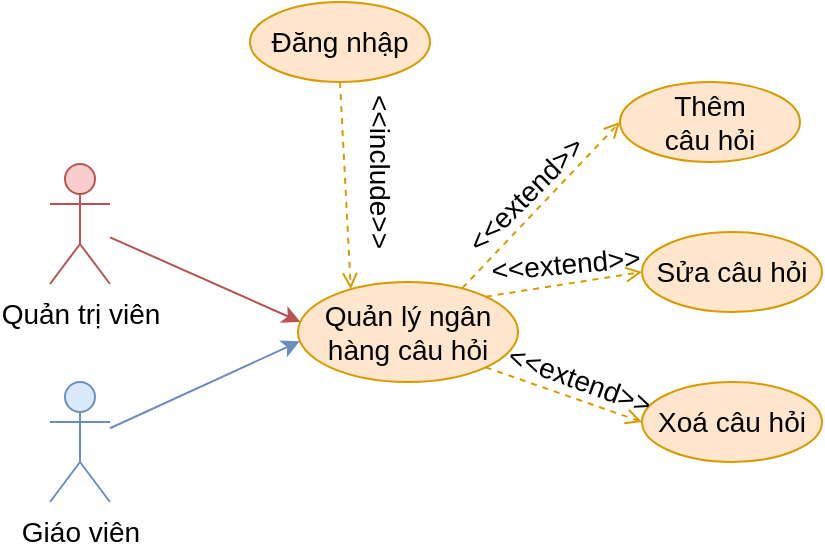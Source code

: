 <mxfile version="22.1.16" type="device">
  <diagram name="Page-1" id="JFZ-OzBxf2n8v7GRhNrI">
    <mxGraphModel dx="1050" dy="621" grid="1" gridSize="10" guides="1" tooltips="1" connect="1" arrows="1" fold="1" page="1" pageScale="1" pageWidth="850" pageHeight="1100" math="0" shadow="0">
      <root>
        <mxCell id="0" />
        <mxCell id="1" parent="0" />
        <mxCell id="iKZzMVoUA7OPViATksv6-1" value="Quản lý ngân hàng câu hỏi" style="ellipse;whiteSpace=wrap;html=1;fillColor=#ffe6cc;strokeColor=#d79b00;fontSize=14;" vertex="1" parent="1">
          <mxGeometry x="414" y="290" width="110" height="50" as="geometry" />
        </mxCell>
        <mxCell id="iKZzMVoUA7OPViATksv6-2" style="rounded=0;orthogonalLoop=1;jettySize=auto;html=1;entryX=0;entryY=0.5;entryDx=0;entryDy=0;fillColor=#ffe6cc;strokeColor=#d79b00;exitX=0.747;exitY=0.061;exitDx=0;exitDy=0;exitPerimeter=0;dashed=1;fontSize=14;endArrow=open;endFill=0;" edge="1" parent="1" source="iKZzMVoUA7OPViATksv6-1" target="iKZzMVoUA7OPViATksv6-5">
          <mxGeometry relative="1" as="geometry">
            <mxPoint x="495" y="263" as="sourcePoint" />
          </mxGeometry>
        </mxCell>
        <mxCell id="iKZzMVoUA7OPViATksv6-3" style="rounded=0;orthogonalLoop=1;jettySize=auto;html=1;entryX=0;entryY=0.5;entryDx=0;entryDy=0;fillColor=#ffe6cc;strokeColor=#d79b00;exitX=1;exitY=0;exitDx=0;exitDy=0;dashed=1;fontSize=14;endArrow=open;endFill=0;" edge="1" parent="1" source="iKZzMVoUA7OPViATksv6-1" target="iKZzMVoUA7OPViATksv6-6">
          <mxGeometry relative="1" as="geometry">
            <mxPoint x="516" y="280" as="sourcePoint" />
          </mxGeometry>
        </mxCell>
        <mxCell id="iKZzMVoUA7OPViATksv6-4" style="rounded=0;orthogonalLoop=1;jettySize=auto;html=1;exitX=1;exitY=1;exitDx=0;exitDy=0;entryX=0;entryY=0.5;entryDx=0;entryDy=0;fillColor=#ffe6cc;strokeColor=#d79b00;dashed=1;fontSize=14;endArrow=open;endFill=0;" edge="1" parent="1" source="iKZzMVoUA7OPViATksv6-1" target="iKZzMVoUA7OPViATksv6-7">
          <mxGeometry relative="1" as="geometry">
            <mxPoint x="503" y="294" as="sourcePoint" />
          </mxGeometry>
        </mxCell>
        <mxCell id="iKZzMVoUA7OPViATksv6-5" value="Thêm&lt;br&gt;câu hỏi" style="ellipse;whiteSpace=wrap;html=1;fillColor=#ffe6cc;strokeColor=#d79b00;fontSize=14;" vertex="1" parent="1">
          <mxGeometry x="575" y="190" width="90" height="40" as="geometry" />
        </mxCell>
        <mxCell id="iKZzMVoUA7OPViATksv6-6" value="Sửa câu hỏi" style="ellipse;whiteSpace=wrap;html=1;fillColor=#ffe6cc;strokeColor=#d79b00;fontSize=14;" vertex="1" parent="1">
          <mxGeometry x="586" y="265" width="90" height="40" as="geometry" />
        </mxCell>
        <mxCell id="iKZzMVoUA7OPViATksv6-7" value="Xoá câu hỏi" style="ellipse;whiteSpace=wrap;html=1;fillColor=#ffe6cc;strokeColor=#d79b00;fontSize=14;" vertex="1" parent="1">
          <mxGeometry x="586" y="340" width="90" height="40" as="geometry" />
        </mxCell>
        <mxCell id="iKZzMVoUA7OPViATksv6-8" value="&lt;font style=&quot;font-size: 14px;&quot;&gt;&amp;lt;&amp;lt;extend&amp;gt;&amp;gt;&lt;/font&gt;" style="text;html=1;strokeColor=none;fillColor=none;align=center;verticalAlign=middle;whiteSpace=wrap;rounded=0;rotation=-45;fontSize=14;" vertex="1" parent="1">
          <mxGeometry x="498" y="231" width="60" height="30" as="geometry" />
        </mxCell>
        <mxCell id="iKZzMVoUA7OPViATksv6-9" value="&lt;font style=&quot;font-size: 14px;&quot;&gt;&amp;lt;&amp;lt;extend&amp;gt;&amp;gt;&lt;/font&gt;" style="text;html=1;strokeColor=none;fillColor=none;align=center;verticalAlign=middle;whiteSpace=wrap;rounded=0;rotation=-5;fontSize=14;" vertex="1" parent="1">
          <mxGeometry x="518" y="266" width="60" height="30" as="geometry" />
        </mxCell>
        <mxCell id="iKZzMVoUA7OPViATksv6-10" value="&lt;font style=&quot;font-size: 14px;&quot;&gt;&amp;lt;&amp;lt;extend&amp;gt;&amp;gt;&lt;/font&gt;" style="text;html=1;strokeColor=none;fillColor=none;align=center;verticalAlign=middle;whiteSpace=wrap;rounded=0;rotation=20;fontSize=14;" vertex="1" parent="1">
          <mxGeometry x="525" y="324" width="60" height="30" as="geometry" />
        </mxCell>
        <mxCell id="iKZzMVoUA7OPViATksv6-11" style="rounded=0;orthogonalLoop=1;jettySize=auto;html=1;entryX=0.011;entryY=0.399;entryDx=0;entryDy=0;fillColor=#f8cecc;strokeColor=#b85450;fontSize=14;entryPerimeter=0;" edge="1" parent="1" source="iKZzMVoUA7OPViATksv6-12" target="iKZzMVoUA7OPViATksv6-1">
          <mxGeometry relative="1" as="geometry">
            <mxPoint x="414.0" y="315" as="targetPoint" />
          </mxGeometry>
        </mxCell>
        <mxCell id="iKZzMVoUA7OPViATksv6-12" value="Quản trị viên" style="shape=umlActor;verticalLabelPosition=bottom;verticalAlign=top;html=1;outlineConnect=0;fillColor=#f8cecc;strokeColor=#b85450;fontSize=14;" vertex="1" parent="1">
          <mxGeometry x="290" y="231.0" width="30" height="60" as="geometry" />
        </mxCell>
        <mxCell id="iKZzMVoUA7OPViATksv6-13" style="rounded=0;orthogonalLoop=1;jettySize=auto;html=1;entryX=0.24;entryY=0.072;entryDx=0;entryDy=0;fillColor=#ffe6cc;strokeColor=#d79b00;endArrow=open;endFill=0;dashed=1;exitX=0.5;exitY=1;exitDx=0;exitDy=0;entryPerimeter=0;" edge="1" parent="1" source="iKZzMVoUA7OPViATksv6-14" target="iKZzMVoUA7OPViATksv6-1">
          <mxGeometry relative="1" as="geometry">
            <mxPoint x="325.5" y="106" as="targetPoint" />
            <mxPoint x="325" y="196" as="sourcePoint" />
          </mxGeometry>
        </mxCell>
        <mxCell id="iKZzMVoUA7OPViATksv6-14" value="Đăng nhập" style="ellipse;whiteSpace=wrap;html=1;fillColor=#ffe6cc;strokeColor=#d79b00;fontSize=14;" vertex="1" parent="1">
          <mxGeometry x="390" y="150" width="90" height="40" as="geometry" />
        </mxCell>
        <mxCell id="iKZzMVoUA7OPViATksv6-15" value="&lt;font&gt;&amp;lt;&amp;lt;include&amp;gt;&amp;gt;&lt;/font&gt;" style="text;html=1;strokeColor=none;fillColor=none;align=center;verticalAlign=middle;whiteSpace=wrap;rounded=0;rotation=90;fontSize=14;" vertex="1" parent="1">
          <mxGeometry x="425" y="220" width="60" height="30" as="geometry" />
        </mxCell>
        <mxCell id="iKZzMVoUA7OPViATksv6-16" style="rounded=0;orthogonalLoop=1;jettySize=auto;html=1;entryX=0.008;entryY=0.593;entryDx=0;entryDy=0;fillColor=#dae8fc;strokeColor=#6c8ebf;entryPerimeter=0;" edge="1" parent="1" source="iKZzMVoUA7OPViATksv6-17" target="iKZzMVoUA7OPViATksv6-1">
          <mxGeometry relative="1" as="geometry" />
        </mxCell>
        <mxCell id="iKZzMVoUA7OPViATksv6-17" value="Giáo viên" style="shape=umlActor;verticalLabelPosition=bottom;verticalAlign=top;html=1;outlineConnect=0;fillColor=#dae8fc;strokeColor=#6c8ebf;fontSize=14;" vertex="1" parent="1">
          <mxGeometry x="290" y="340.0" width="30" height="60" as="geometry" />
        </mxCell>
      </root>
    </mxGraphModel>
  </diagram>
</mxfile>
